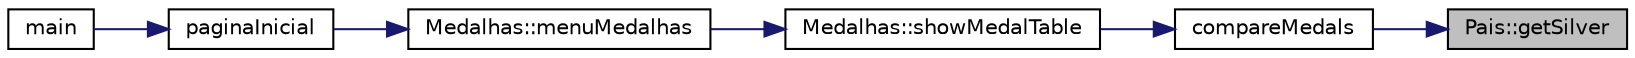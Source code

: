 digraph "Pais::getSilver"
{
 // LATEX_PDF_SIZE
  edge [fontname="Helvetica",fontsize="10",labelfontname="Helvetica",labelfontsize="10"];
  node [fontname="Helvetica",fontsize="10",shape=record];
  rankdir="RL";
  Node1 [label="Pais::getSilver",height=0.2,width=0.4,color="black", fillcolor="grey75", style="filled", fontcolor="black",tooltip="Retorna o número de medalhas de prata do país objeto da classe Pais."];
  Node1 -> Node2 [dir="back",color="midnightblue",fontsize="10",style="solid",fontname="Helvetica"];
  Node2 [label="compareMedals",height=0.2,width=0.4,color="black", fillcolor="white", style="filled",URL="$_medalhas_8cpp.html#a6d7aa67f6e0d6c6fee733060106bfd84",tooltip=" "];
  Node2 -> Node3 [dir="back",color="midnightblue",fontsize="10",style="solid",fontname="Helvetica"];
  Node3 [label="Medalhas::showMedalTable",height=0.2,width=0.4,color="black", fillcolor="white", style="filled",URL="$class_medalhas.html#a37866111e7cc41c679fa8e4bcfa9c5fd",tooltip="Imprime a tabela de medalhas."];
  Node3 -> Node4 [dir="back",color="midnightblue",fontsize="10",style="solid",fontname="Helvetica"];
  Node4 [label="Medalhas::menuMedalhas",height=0.2,width=0.4,color="black", fillcolor="white", style="filled",URL="$class_medalhas.html#a0e18eade264886c26064a60173a11a29",tooltip="Menu que lida com a intenção do usuário de atribuir medalhas, remover medalhas e ver o quadro de meda..."];
  Node4 -> Node5 [dir="back",color="midnightblue",fontsize="10",style="solid",fontname="Helvetica"];
  Node5 [label="paginaInicial",height=0.2,width=0.4,color="black", fillcolor="white", style="filled",URL="$menu_8h.html#a96dac07912e4edb4cb4e758e0130cf0d",tooltip="Esta função é o página inicial do programa. Todos os objetivos do projeto se fazem dentro desta funçã..."];
  Node5 -> Node6 [dir="back",color="midnightblue",fontsize="10",style="solid",fontname="Helvetica"];
  Node6 [label="main",height=0.2,width=0.4,color="black", fillcolor="white", style="filled",URL="$main_8cpp.html#ae66f6b31b5ad750f1fe042a706a4e3d4",tooltip=" "];
}
